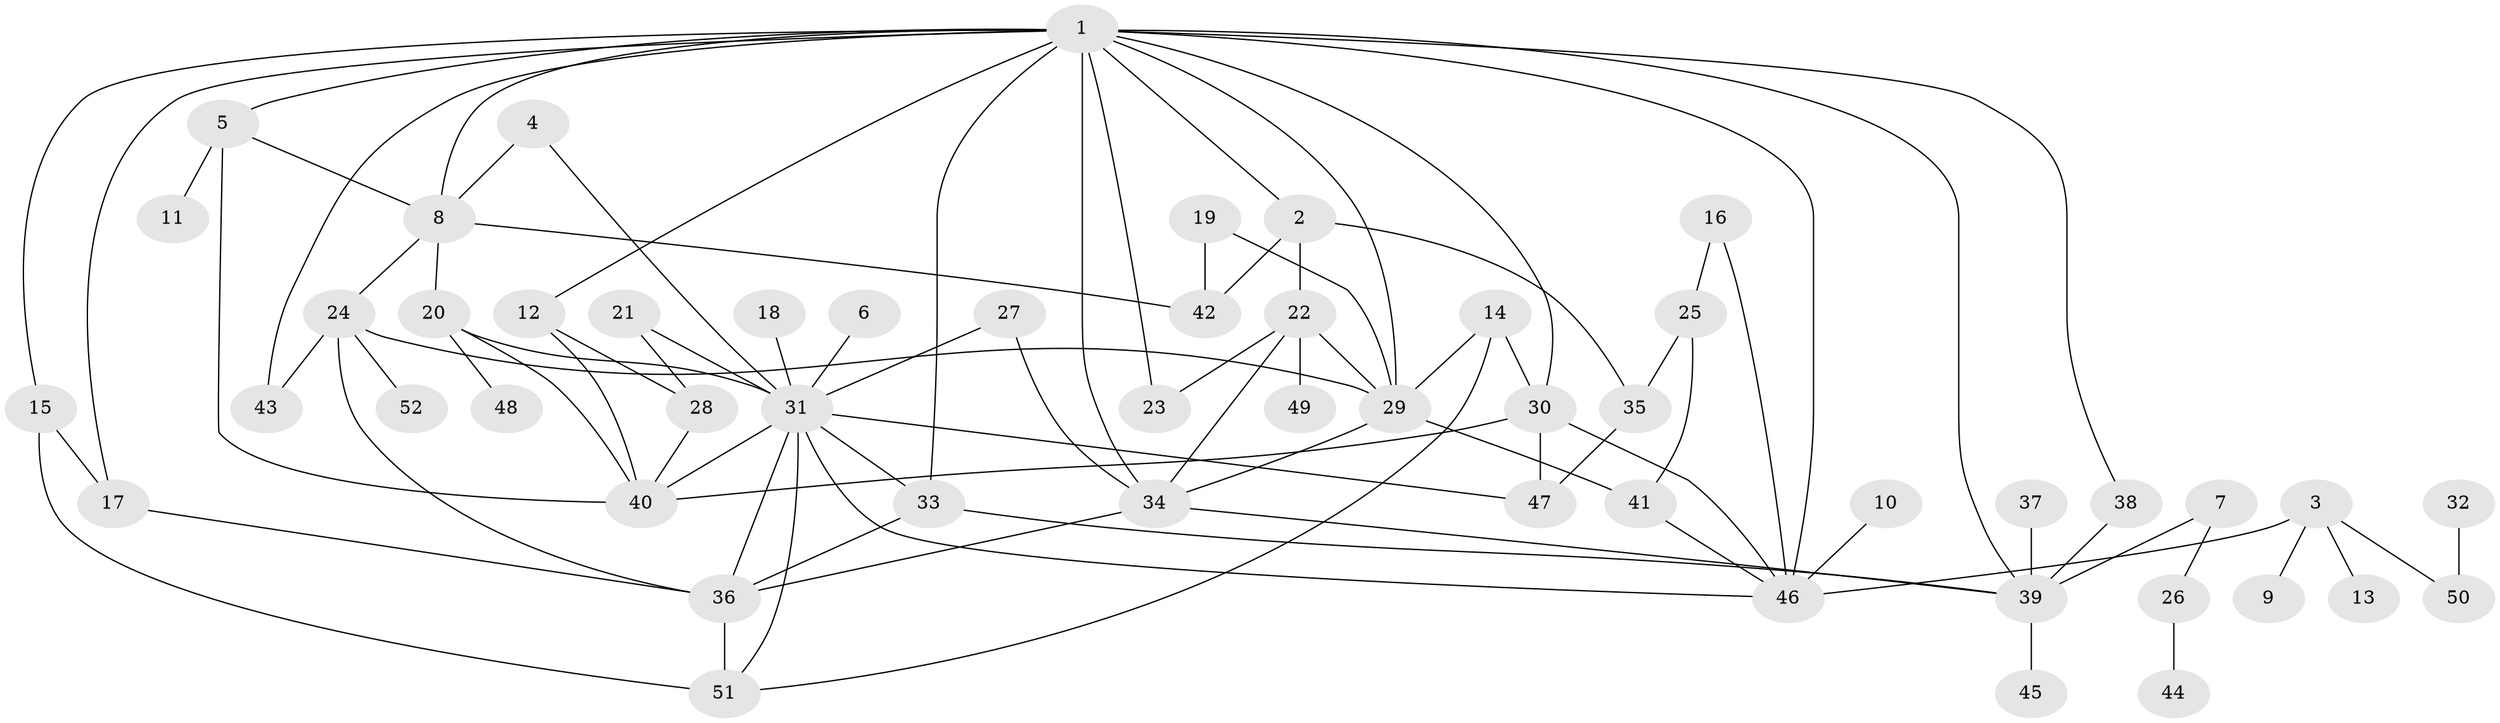 // original degree distribution, {6: 0.019230769230769232, 5: 0.07692307692307693, 4: 0.15384615384615385, 7: 0.019230769230769232, 10: 0.009615384615384616, 3: 0.21153846153846154, 2: 0.27884615384615385, 1: 0.23076923076923078}
// Generated by graph-tools (version 1.1) at 2025/25/03/09/25 03:25:33]
// undirected, 52 vertices, 88 edges
graph export_dot {
graph [start="1"]
  node [color=gray90,style=filled];
  1;
  2;
  3;
  4;
  5;
  6;
  7;
  8;
  9;
  10;
  11;
  12;
  13;
  14;
  15;
  16;
  17;
  18;
  19;
  20;
  21;
  22;
  23;
  24;
  25;
  26;
  27;
  28;
  29;
  30;
  31;
  32;
  33;
  34;
  35;
  36;
  37;
  38;
  39;
  40;
  41;
  42;
  43;
  44;
  45;
  46;
  47;
  48;
  49;
  50;
  51;
  52;
  1 -- 2 [weight=1.0];
  1 -- 5 [weight=1.0];
  1 -- 8 [weight=1.0];
  1 -- 12 [weight=1.0];
  1 -- 15 [weight=1.0];
  1 -- 17 [weight=1.0];
  1 -- 23 [weight=1.0];
  1 -- 29 [weight=1.0];
  1 -- 30 [weight=1.0];
  1 -- 33 [weight=1.0];
  1 -- 34 [weight=1.0];
  1 -- 38 [weight=1.0];
  1 -- 39 [weight=1.0];
  1 -- 43 [weight=1.0];
  1 -- 46 [weight=1.0];
  2 -- 22 [weight=1.0];
  2 -- 35 [weight=1.0];
  2 -- 42 [weight=1.0];
  3 -- 9 [weight=1.0];
  3 -- 13 [weight=1.0];
  3 -- 46 [weight=2.0];
  3 -- 50 [weight=1.0];
  4 -- 8 [weight=1.0];
  4 -- 31 [weight=1.0];
  5 -- 8 [weight=1.0];
  5 -- 11 [weight=1.0];
  5 -- 40 [weight=1.0];
  6 -- 31 [weight=1.0];
  7 -- 26 [weight=1.0];
  7 -- 39 [weight=1.0];
  8 -- 20 [weight=1.0];
  8 -- 24 [weight=1.0];
  8 -- 42 [weight=1.0];
  10 -- 46 [weight=1.0];
  12 -- 28 [weight=1.0];
  12 -- 40 [weight=1.0];
  14 -- 29 [weight=1.0];
  14 -- 30 [weight=1.0];
  14 -- 51 [weight=1.0];
  15 -- 17 [weight=1.0];
  15 -- 51 [weight=2.0];
  16 -- 25 [weight=1.0];
  16 -- 46 [weight=1.0];
  17 -- 36 [weight=1.0];
  18 -- 31 [weight=1.0];
  19 -- 29 [weight=2.0];
  19 -- 42 [weight=1.0];
  20 -- 31 [weight=1.0];
  20 -- 40 [weight=1.0];
  20 -- 48 [weight=1.0];
  21 -- 28 [weight=1.0];
  21 -- 31 [weight=1.0];
  22 -- 23 [weight=1.0];
  22 -- 29 [weight=1.0];
  22 -- 34 [weight=1.0];
  22 -- 49 [weight=1.0];
  24 -- 29 [weight=1.0];
  24 -- 36 [weight=1.0];
  24 -- 43 [weight=1.0];
  24 -- 52 [weight=1.0];
  25 -- 35 [weight=1.0];
  25 -- 41 [weight=1.0];
  26 -- 44 [weight=1.0];
  27 -- 31 [weight=1.0];
  27 -- 34 [weight=1.0];
  28 -- 40 [weight=1.0];
  29 -- 34 [weight=1.0];
  29 -- 41 [weight=1.0];
  30 -- 40 [weight=1.0];
  30 -- 46 [weight=1.0];
  30 -- 47 [weight=1.0];
  31 -- 33 [weight=1.0];
  31 -- 36 [weight=1.0];
  31 -- 40 [weight=1.0];
  31 -- 46 [weight=1.0];
  31 -- 47 [weight=1.0];
  31 -- 51 [weight=1.0];
  32 -- 50 [weight=1.0];
  33 -- 36 [weight=1.0];
  33 -- 39 [weight=1.0];
  34 -- 36 [weight=1.0];
  34 -- 39 [weight=1.0];
  35 -- 47 [weight=1.0];
  36 -- 51 [weight=1.0];
  37 -- 39 [weight=1.0];
  38 -- 39 [weight=2.0];
  39 -- 45 [weight=1.0];
  41 -- 46 [weight=1.0];
}
